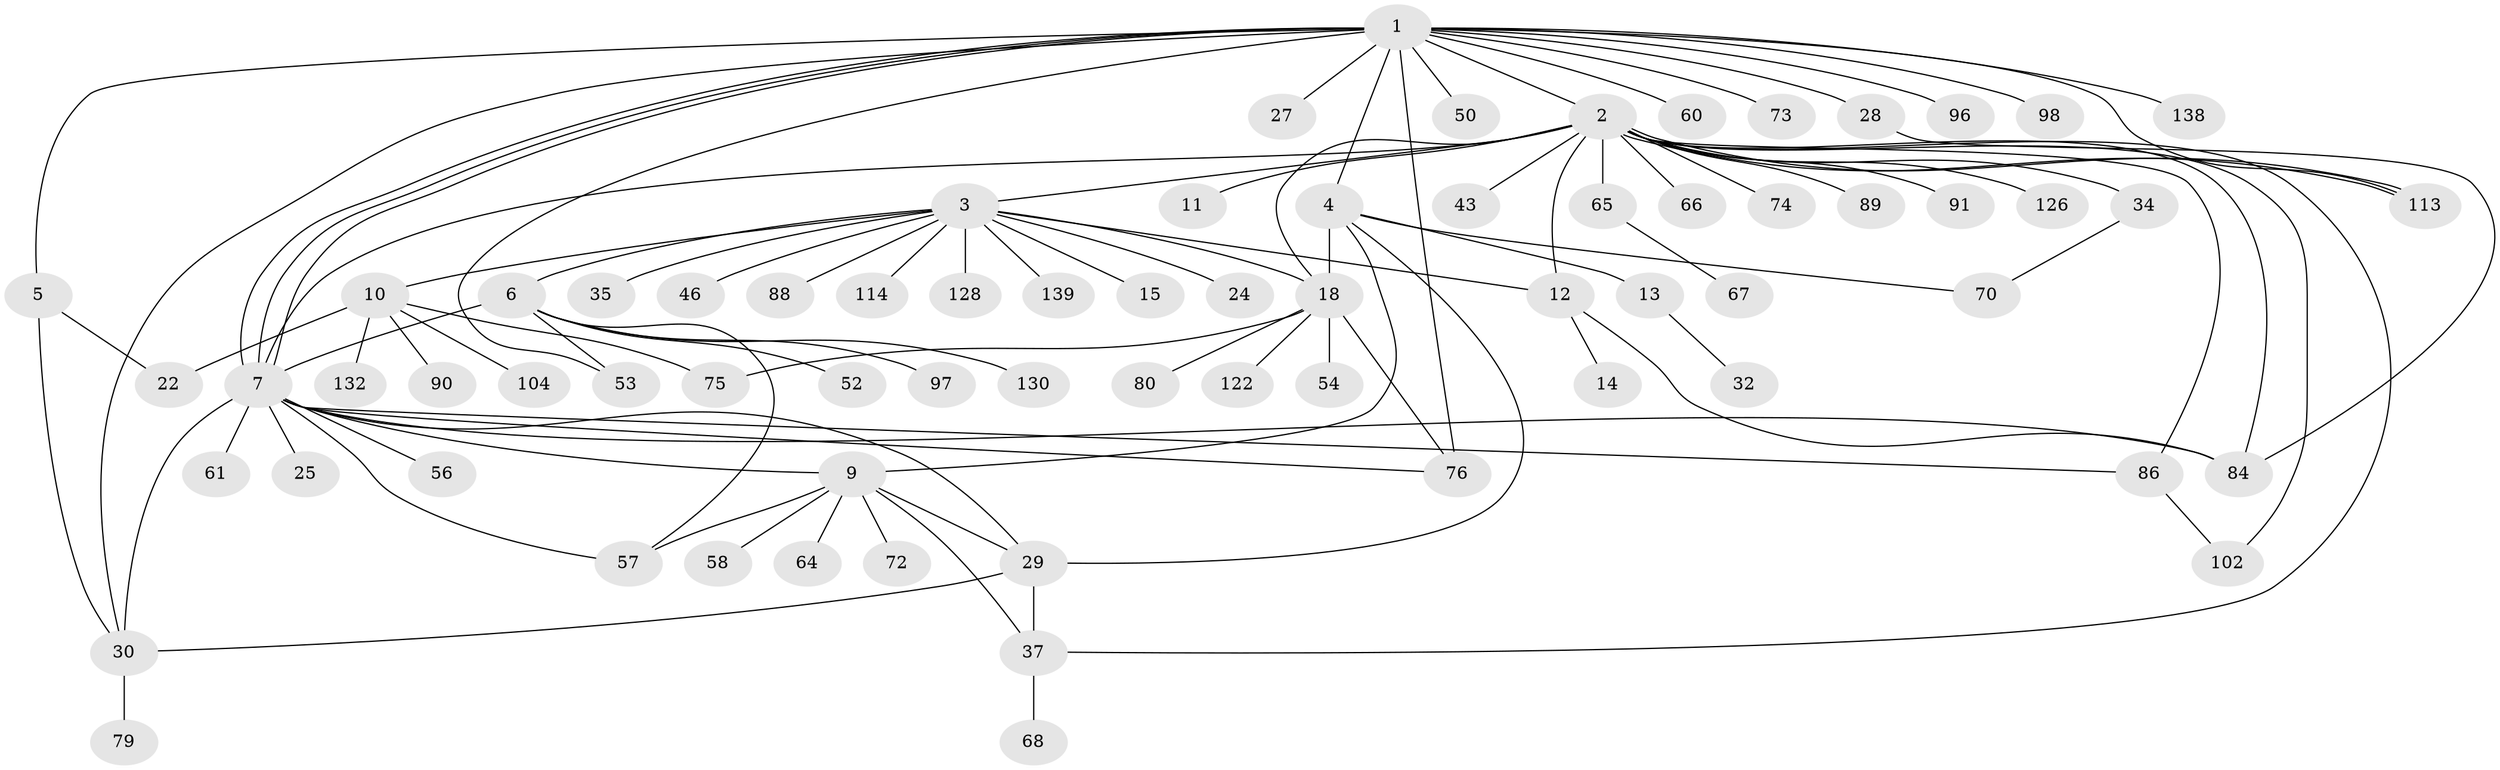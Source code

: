 // original degree distribution, {23: 0.014184397163120567, 24: 0.0070921985815602835, 13: 0.0070921985815602835, 8: 0.02127659574468085, 3: 0.0851063829787234, 10: 0.0070921985815602835, 1: 0.5602836879432624, 2: 0.1702127659574468, 6: 0.028368794326241134, 5: 0.0425531914893617, 4: 0.05673758865248227}
// Generated by graph-tools (version 1.1) at 2025/14/03/09/25 04:14:30]
// undirected, 70 vertices, 99 edges
graph export_dot {
graph [start="1"]
  node [color=gray90,style=filled];
  1;
  2;
  3;
  4 [super="+59+47"];
  5;
  6 [super="+63+8+31"];
  7 [super="+21+81+23+33+42+55+45+87+124+92+108+26+16+62"];
  9 [super="+17"];
  10;
  11;
  12 [super="+48+20+39"];
  13 [super="+100"];
  14 [super="+131"];
  15;
  18 [super="+19+111"];
  22 [super="+136"];
  24 [super="+116"];
  25;
  27 [super="+71"];
  28;
  29 [super="+127"];
  30 [super="+36+121"];
  32;
  34;
  35;
  37 [super="+41"];
  43;
  46 [super="+103+117"];
  50;
  52;
  53 [super="+78"];
  54;
  56;
  57 [super="+83+110"];
  58;
  60;
  61;
  64 [super="+129"];
  65;
  66;
  67;
  68;
  70 [super="+101+95"];
  72;
  73;
  74;
  75 [super="+105+119"];
  76 [super="+135+134+85"];
  79;
  80;
  84 [super="+115"];
  86 [super="+107"];
  88 [super="+106"];
  89;
  90;
  91 [super="+94"];
  96;
  97;
  98;
  102;
  104;
  113 [super="+141+125+140"];
  114;
  122;
  126;
  128;
  130;
  132;
  138;
  139;
  1 -- 2;
  1 -- 4;
  1 -- 5;
  1 -- 7 [weight=3];
  1 -- 7;
  1 -- 7;
  1 -- 27;
  1 -- 28;
  1 -- 30;
  1 -- 50;
  1 -- 53;
  1 -- 60;
  1 -- 73;
  1 -- 76 [weight=2];
  1 -- 96;
  1 -- 98;
  1 -- 138;
  1 -- 113;
  2 -- 3;
  2 -- 11;
  2 -- 12 [weight=2];
  2 -- 34;
  2 -- 37;
  2 -- 43;
  2 -- 65;
  2 -- 66;
  2 -- 74;
  2 -- 84 [weight=3];
  2 -- 86;
  2 -- 89;
  2 -- 91;
  2 -- 102;
  2 -- 113;
  2 -- 113;
  2 -- 126;
  2 -- 7 [weight=2];
  2 -- 18;
  3 -- 6;
  3 -- 10;
  3 -- 12;
  3 -- 15;
  3 -- 24;
  3 -- 35;
  3 -- 46;
  3 -- 88;
  3 -- 114;
  3 -- 128;
  3 -- 139;
  3 -- 18;
  4 -- 13;
  4 -- 18;
  4 -- 29;
  4 -- 70;
  4 -- 9;
  5 -- 22;
  5 -- 30;
  6 -- 7;
  6 -- 52;
  6 -- 53;
  6 -- 57;
  6 -- 97;
  6 -- 130;
  7 -- 9 [weight=3];
  7 -- 25;
  7 -- 56;
  7 -- 61;
  7 -- 84;
  7 -- 86;
  7 -- 29;
  7 -- 57;
  7 -- 76;
  7 -- 30;
  9 -- 64;
  9 -- 37;
  9 -- 72;
  9 -- 57;
  9 -- 58;
  9 -- 29;
  10 -- 90;
  10 -- 104;
  10 -- 132;
  10 -- 75;
  10 -- 22;
  12 -- 14;
  12 -- 84;
  13 -- 32;
  18 -- 54;
  18 -- 75;
  18 -- 80;
  18 -- 122;
  18 -- 76;
  28 -- 84;
  29 -- 30;
  29 -- 37;
  30 -- 79;
  34 -- 70;
  37 -- 68;
  65 -- 67;
  86 -- 102;
}
